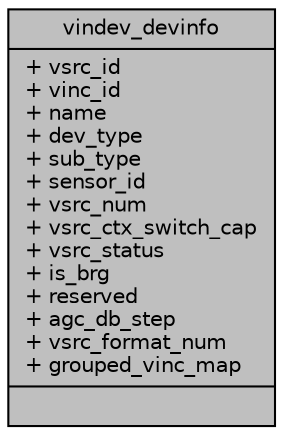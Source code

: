 digraph "vindev_devinfo"
{
 // INTERACTIVE_SVG=YES
 // LATEX_PDF_SIZE
  bgcolor="transparent";
  edge [fontname="Helvetica",fontsize="10",labelfontname="Helvetica",labelfontsize="10"];
  node [fontname="Helvetica",fontsize="10",shape=record];
  Node1 [label="{vindev_devinfo\n|+ vsrc_id\l+ vinc_id\l+ name\l+ dev_type\l+ sub_type\l+ sensor_id\l+ vsrc_num\l+ vsrc_ctx_switch_cap\l+ vsrc_status\l+ is_brg\l+ reserved\l+ agc_db_step\l+ vsrc_format_num\l+ grouped_vinc_map\l|}",height=0.2,width=0.4,color="black", fillcolor="grey75", style="filled", fontcolor="black",tooltip=" "];
}
